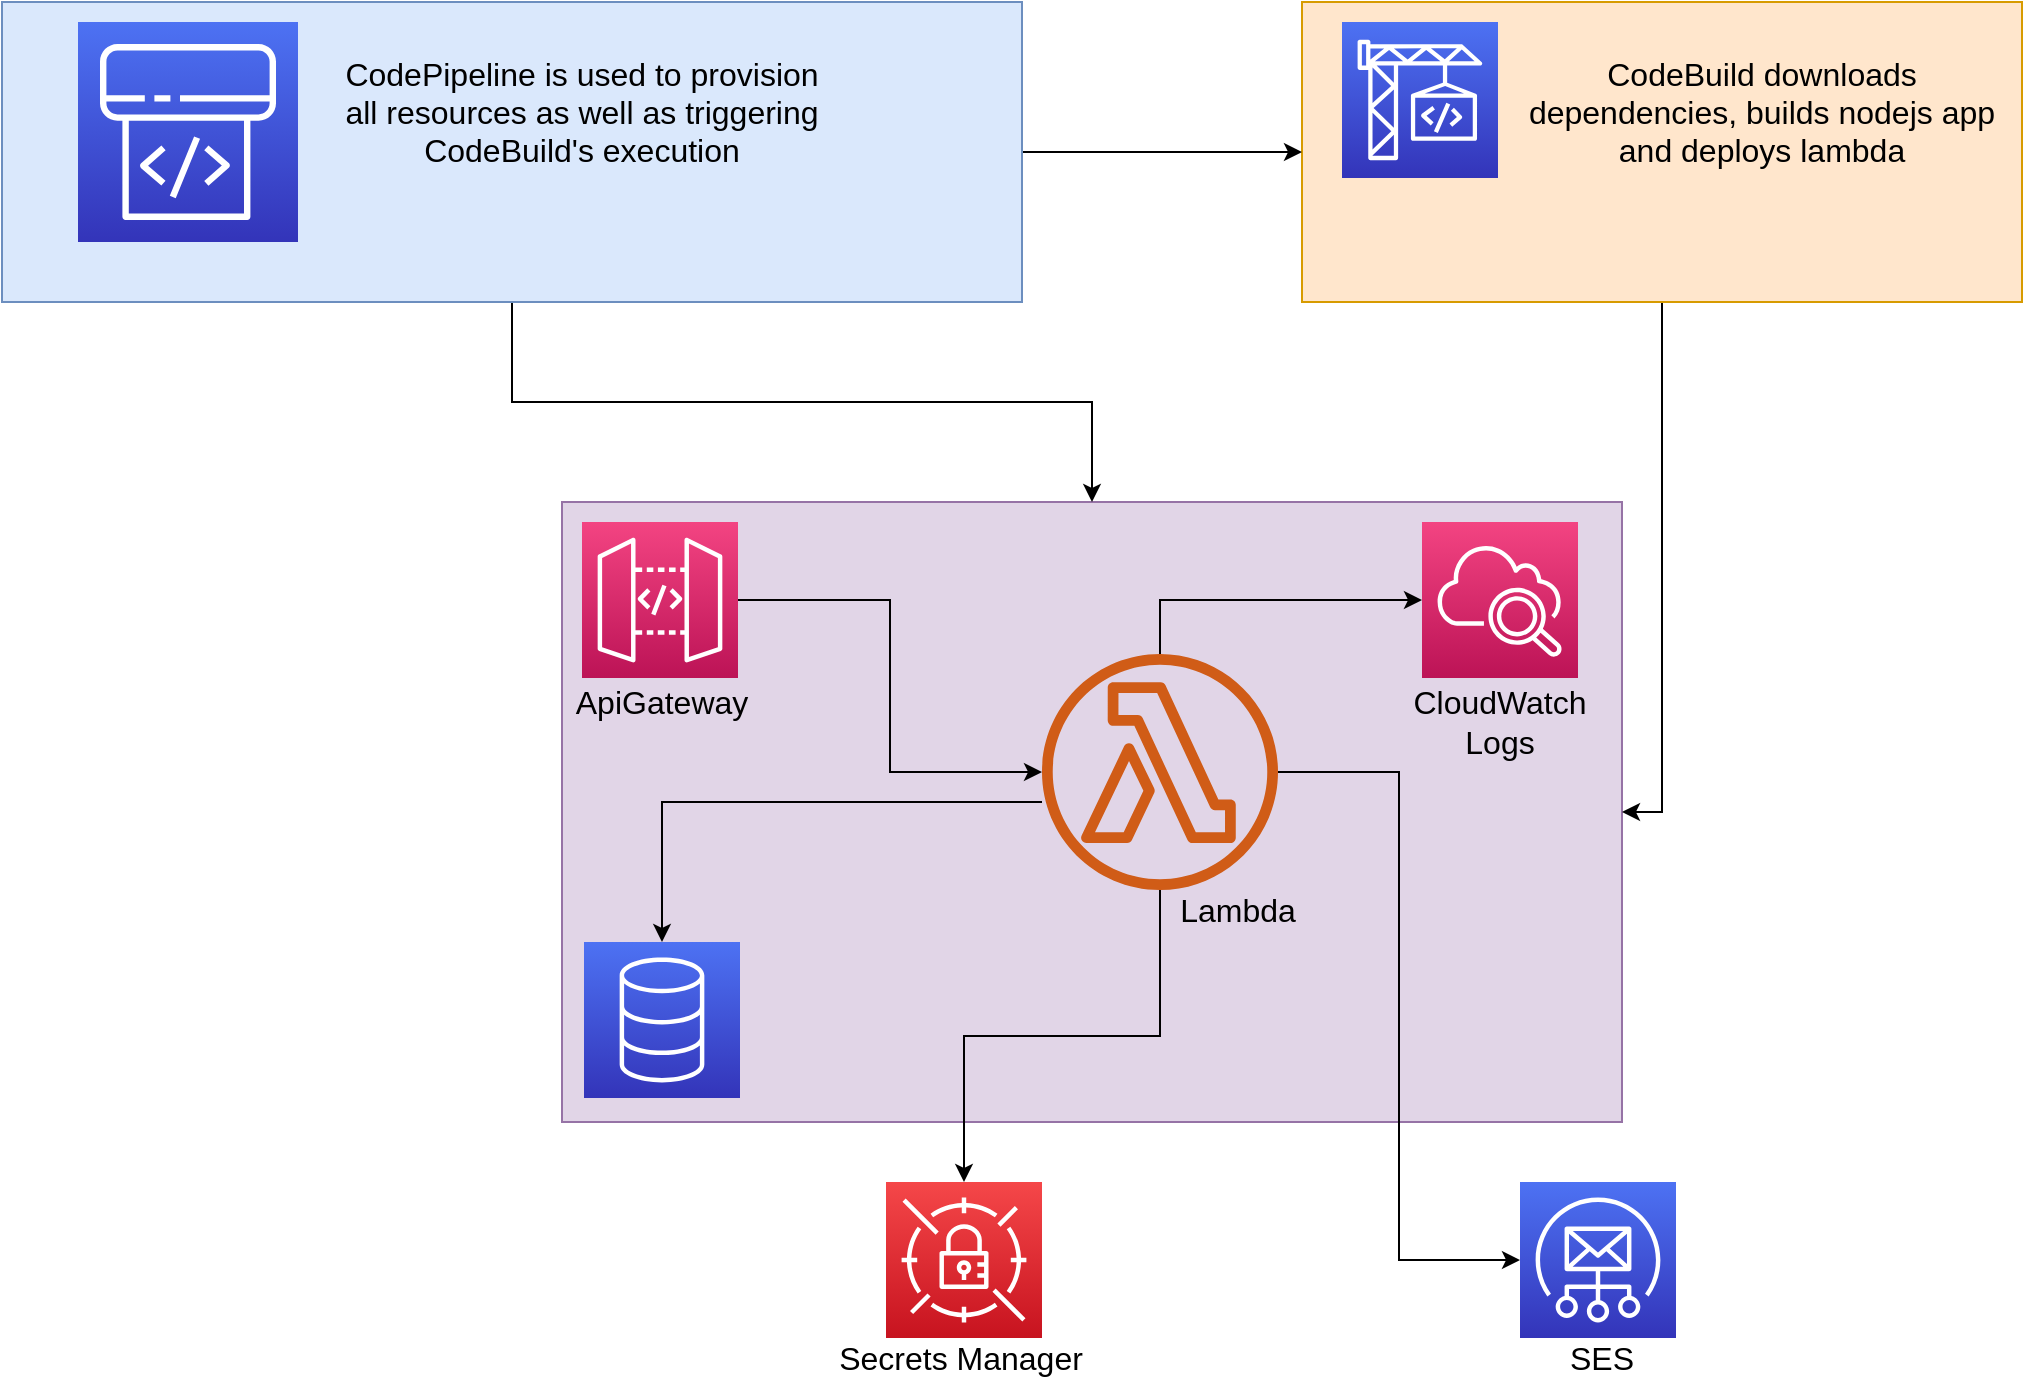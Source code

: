 <mxfile version="14.9.8" type="device"><diagram id="Ht1M8jgEwFfnCIfOTk4-" name="Page-1"><mxGraphModel dx="1255" dy="819" grid="1" gridSize="10" guides="1" tooltips="1" connect="1" arrows="1" fold="1" page="1" pageScale="1" pageWidth="1169" pageHeight="827" math="0" shadow="0"><root><mxCell id="0"/><mxCell id="1" parent="0"/><mxCell id="GmIjJX8N0Vh4V262-81d-16" value="" style="rounded=0;whiteSpace=wrap;html=1;fontSize=16;fillColor=#e1d5e7;strokeColor=#9673a6;" vertex="1" parent="1"><mxGeometry x="370" y="270" width="530" height="310" as="geometry"/></mxCell><mxCell id="GmIjJX8N0Vh4V262-81d-26" style="edgeStyle=orthogonalEdgeStyle;rounded=0;orthogonalLoop=1;jettySize=auto;html=1;entryX=1;entryY=0.5;entryDx=0;entryDy=0;fontSize=16;" edge="1" parent="1" source="GmIjJX8N0Vh4V262-81d-13" target="GmIjJX8N0Vh4V262-81d-16"><mxGeometry relative="1" as="geometry"/></mxCell><mxCell id="GmIjJX8N0Vh4V262-81d-13" value="" style="rounded=0;whiteSpace=wrap;html=1;fontSize=16;fillColor=#ffe6cc;strokeColor=#d79b00;" vertex="1" parent="1"><mxGeometry x="740" y="20" width="360" height="150" as="geometry"/></mxCell><mxCell id="GmIjJX8N0Vh4V262-81d-14" style="edgeStyle=orthogonalEdgeStyle;rounded=0;orthogonalLoop=1;jettySize=auto;html=1;fontSize=16;entryX=0;entryY=0.5;entryDx=0;entryDy=0;" edge="1" parent="1" source="GmIjJX8N0Vh4V262-81d-10" target="GmIjJX8N0Vh4V262-81d-13"><mxGeometry relative="1" as="geometry"><mxPoint x="730.0" y="95" as="targetPoint"/></mxGeometry></mxCell><mxCell id="GmIjJX8N0Vh4V262-81d-27" style="edgeStyle=orthogonalEdgeStyle;rounded=0;orthogonalLoop=1;jettySize=auto;html=1;fontSize=16;" edge="1" parent="1" source="GmIjJX8N0Vh4V262-81d-10" target="GmIjJX8N0Vh4V262-81d-16"><mxGeometry relative="1" as="geometry"/></mxCell><mxCell id="GmIjJX8N0Vh4V262-81d-10" value="" style="rounded=0;whiteSpace=wrap;html=1;fillColor=#dae8fc;strokeColor=#6c8ebf;" vertex="1" parent="1"><mxGeometry x="90" y="20" width="510" height="150" as="geometry"/></mxCell><mxCell id="GmIjJX8N0Vh4V262-81d-1" value="" style="points=[[0,0,0],[0.25,0,0],[0.5,0,0],[0.75,0,0],[1,0,0],[0,1,0],[0.25,1,0],[0.5,1,0],[0.75,1,0],[1,1,0],[0,0.25,0],[0,0.5,0],[0,0.75,0],[1,0.25,0],[1,0.5,0],[1,0.75,0]];outlineConnect=0;fontColor=#232F3E;gradientColor=#4D72F3;gradientDirection=north;fillColor=#3334B9;strokeColor=#ffffff;dashed=0;verticalLabelPosition=bottom;verticalAlign=top;align=center;html=1;fontSize=12;fontStyle=0;aspect=fixed;shape=mxgraph.aws4.resourceIcon;resIcon=mxgraph.aws4.database;" vertex="1" parent="1"><mxGeometry x="381" y="490" width="78" height="78" as="geometry"/></mxCell><mxCell id="GmIjJX8N0Vh4V262-81d-21" style="edgeStyle=orthogonalEdgeStyle;rounded=0;orthogonalLoop=1;jettySize=auto;html=1;fontSize=16;" edge="1" parent="1" source="GmIjJX8N0Vh4V262-81d-2" target="GmIjJX8N0Vh4V262-81d-1"><mxGeometry relative="1" as="geometry"><Array as="points"><mxPoint x="420" y="420"/></Array></mxGeometry></mxCell><mxCell id="GmIjJX8N0Vh4V262-81d-24" style="edgeStyle=orthogonalEdgeStyle;rounded=0;orthogonalLoop=1;jettySize=auto;html=1;fontSize=16;entryX=0;entryY=0.5;entryDx=0;entryDy=0;entryPerimeter=0;" edge="1" parent="1" source="GmIjJX8N0Vh4V262-81d-2" target="GmIjJX8N0Vh4V262-81d-25"><mxGeometry relative="1" as="geometry"><mxPoint x="790.0" y="320" as="targetPoint"/></mxGeometry></mxCell><mxCell id="GmIjJX8N0Vh4V262-81d-30" style="edgeStyle=orthogonalEdgeStyle;rounded=0;orthogonalLoop=1;jettySize=auto;html=1;fontSize=16;" edge="1" parent="1" source="GmIjJX8N0Vh4V262-81d-2" target="GmIjJX8N0Vh4V262-81d-28"><mxGeometry relative="1" as="geometry"/></mxCell><mxCell id="GmIjJX8N0Vh4V262-81d-34" style="edgeStyle=orthogonalEdgeStyle;rounded=0;orthogonalLoop=1;jettySize=auto;html=1;fontSize=16;" edge="1" parent="1" source="GmIjJX8N0Vh4V262-81d-2" target="GmIjJX8N0Vh4V262-81d-33"><mxGeometry relative="1" as="geometry"><Array as="points"><mxPoint x="669" y="319"/></Array></mxGeometry></mxCell><mxCell id="GmIjJX8N0Vh4V262-81d-2" value="" style="outlineConnect=0;fontColor=#232F3E;gradientColor=none;fillColor=#D05C17;strokeColor=none;dashed=0;verticalLabelPosition=bottom;verticalAlign=top;align=center;html=1;fontSize=12;fontStyle=0;aspect=fixed;pointerEvents=1;shape=mxgraph.aws4.lambda_function;" vertex="1" parent="1"><mxGeometry x="610" y="346" width="118" height="118" as="geometry"/></mxCell><mxCell id="GmIjJX8N0Vh4V262-81d-19" style="edgeStyle=orthogonalEdgeStyle;rounded=0;orthogonalLoop=1;jettySize=auto;html=1;exitX=1;exitY=0.5;exitDx=0;exitDy=0;exitPerimeter=0;fontSize=16;" edge="1" parent="1" source="GmIjJX8N0Vh4V262-81d-3" target="GmIjJX8N0Vh4V262-81d-2"><mxGeometry relative="1" as="geometry"/></mxCell><mxCell id="GmIjJX8N0Vh4V262-81d-3" value="" style="points=[[0,0,0],[0.25,0,0],[0.5,0,0],[0.75,0,0],[1,0,0],[0,1,0],[0.25,1,0],[0.5,1,0],[0.75,1,0],[1,1,0],[0,0.25,0],[0,0.5,0],[0,0.75,0],[1,0.25,0],[1,0.5,0],[1,0.75,0]];outlineConnect=0;fontColor=#232F3E;gradientColor=#F34482;gradientDirection=north;fillColor=#BC1356;strokeColor=#ffffff;dashed=0;verticalLabelPosition=bottom;verticalAlign=top;align=center;html=1;fontSize=12;fontStyle=0;aspect=fixed;shape=mxgraph.aws4.resourceIcon;resIcon=mxgraph.aws4.api_gateway;" vertex="1" parent="1"><mxGeometry x="380" y="280" width="78" height="78" as="geometry"/></mxCell><mxCell id="GmIjJX8N0Vh4V262-81d-5" value="" style="points=[[0,0,0],[0.25,0,0],[0.5,0,0],[0.75,0,0],[1,0,0],[0,1,0],[0.25,1,0],[0.5,1,0],[0.75,1,0],[1,1,0],[0,0.25,0],[0,0.5,0],[0,0.75,0],[1,0.25,0],[1,0.5,0],[1,0.75,0]];outlineConnect=0;fontColor=#232F3E;gradientColor=#4D72F3;gradientDirection=north;fillColor=#3334B9;strokeColor=#ffffff;dashed=0;verticalLabelPosition=bottom;verticalAlign=top;align=center;html=1;fontSize=12;fontStyle=0;aspect=fixed;shape=mxgraph.aws4.resourceIcon;resIcon=mxgraph.aws4.codebuild;" vertex="1" parent="1"><mxGeometry x="760" y="30" width="78" height="78" as="geometry"/></mxCell><mxCell id="GmIjJX8N0Vh4V262-81d-6" value="" style="points=[[0,0,0],[0.25,0,0],[0.5,0,0],[0.75,0,0],[1,0,0],[0,1,0],[0.25,1,0],[0.5,1,0],[0.75,1,0],[1,1,0],[0,0.25,0],[0,0.5,0],[0,0.75,0],[1,0.25,0],[1,0.5,0],[1,0.75,0]];outlineConnect=0;fontColor=#232F3E;gradientColor=#4D72F3;gradientDirection=north;fillColor=#3334B9;strokeColor=#ffffff;dashed=0;verticalLabelPosition=bottom;verticalAlign=top;align=center;html=1;fontSize=12;fontStyle=0;aspect=fixed;shape=mxgraph.aws4.resourceIcon;resIcon=mxgraph.aws4.codepipeline;" vertex="1" parent="1"><mxGeometry x="128" y="30" width="110" height="110" as="geometry"/></mxCell><mxCell id="GmIjJX8N0Vh4V262-81d-11" value="CodePipeline is used to provision all resources as well as triggering CodeBuild's execution" style="text;html=1;strokeColor=none;fillColor=none;align=center;verticalAlign=middle;whiteSpace=wrap;rounded=0;spacing=2;fontSize=16;" vertex="1" parent="1"><mxGeometry x="260" y="30" width="240" height="90" as="geometry"/></mxCell><mxCell id="GmIjJX8N0Vh4V262-81d-15" value="CodeBuild downloads dependencies, builds nodejs app and deploys lambda" style="text;html=1;strokeColor=none;fillColor=none;align=center;verticalAlign=middle;whiteSpace=wrap;rounded=0;spacing=2;fontSize=16;" vertex="1" parent="1"><mxGeometry x="850" y="30" width="240" height="90" as="geometry"/></mxCell><mxCell id="GmIjJX8N0Vh4V262-81d-17" value="ApiGateway" style="text;html=1;strokeColor=none;fillColor=none;align=center;verticalAlign=middle;whiteSpace=wrap;rounded=0;fontSize=16;" vertex="1" parent="1"><mxGeometry x="400" y="360" width="40" height="20" as="geometry"/></mxCell><mxCell id="GmIjJX8N0Vh4V262-81d-20" value="Lambda" style="text;html=1;strokeColor=none;fillColor=none;align=center;verticalAlign=middle;whiteSpace=wrap;rounded=0;fontSize=16;" vertex="1" parent="1"><mxGeometry x="688" y="464" width="40" height="20" as="geometry"/></mxCell><mxCell id="GmIjJX8N0Vh4V262-81d-23" value="SES" style="text;html=1;strokeColor=none;fillColor=none;align=center;verticalAlign=middle;whiteSpace=wrap;rounded=0;fontSize=16;" vertex="1" parent="1"><mxGeometry x="870" y="688" width="40" height="20" as="geometry"/></mxCell><mxCell id="GmIjJX8N0Vh4V262-81d-25" value="" style="points=[[0,0,0],[0.25,0,0],[0.5,0,0],[0.75,0,0],[1,0,0],[0,1,0],[0.25,1,0],[0.5,1,0],[0.75,1,0],[1,1,0],[0,0.25,0],[0,0.5,0],[0,0.75,0],[1,0.25,0],[1,0.5,0],[1,0.75,0]];outlineConnect=0;fontColor=#232F3E;gradientColor=#4D72F3;gradientDirection=north;fillColor=#3334B9;strokeColor=#ffffff;dashed=0;verticalLabelPosition=bottom;verticalAlign=top;align=center;html=1;fontSize=12;fontStyle=0;aspect=fixed;shape=mxgraph.aws4.resourceIcon;resIcon=mxgraph.aws4.simple_email_service;" vertex="1" parent="1"><mxGeometry x="849" y="610" width="78" height="78" as="geometry"/></mxCell><mxCell id="GmIjJX8N0Vh4V262-81d-28" value="" style="points=[[0,0,0],[0.25,0,0],[0.5,0,0],[0.75,0,0],[1,0,0],[0,1,0],[0.25,1,0],[0.5,1,0],[0.75,1,0],[1,1,0],[0,0.25,0],[0,0.5,0],[0,0.75,0],[1,0.25,0],[1,0.5,0],[1,0.75,0]];outlineConnect=0;fontColor=#232F3E;gradientColor=#F54749;gradientDirection=north;fillColor=#C7131F;strokeColor=#ffffff;dashed=0;verticalLabelPosition=bottom;verticalAlign=top;align=center;html=1;fontSize=12;fontStyle=0;aspect=fixed;shape=mxgraph.aws4.resourceIcon;resIcon=mxgraph.aws4.secrets_manager;" vertex="1" parent="1"><mxGeometry x="532" y="610" width="78" height="78" as="geometry"/></mxCell><mxCell id="GmIjJX8N0Vh4V262-81d-29" value="Secrets Manager" style="text;html=1;strokeColor=none;fillColor=none;align=center;verticalAlign=middle;whiteSpace=wrap;rounded=0;fontSize=16;" vertex="1" parent="1"><mxGeometry x="500" y="688" width="139" height="20" as="geometry"/></mxCell><mxCell id="GmIjJX8N0Vh4V262-81d-33" value="" style="points=[[0,0,0],[0.25,0,0],[0.5,0,0],[0.75,0,0],[1,0,0],[0,1,0],[0.25,1,0],[0.5,1,0],[0.75,1,0],[1,1,0],[0,0.25,0],[0,0.5,0],[0,0.75,0],[1,0.25,0],[1,0.5,0],[1,0.75,0]];points=[[0,0,0],[0.25,0,0],[0.5,0,0],[0.75,0,0],[1,0,0],[0,1,0],[0.25,1,0],[0.5,1,0],[0.75,1,0],[1,1,0],[0,0.25,0],[0,0.5,0],[0,0.75,0],[1,0.25,0],[1,0.5,0],[1,0.75,0]];outlineConnect=0;fontColor=#232F3E;gradientColor=#F34482;gradientDirection=north;fillColor=#BC1356;strokeColor=#ffffff;dashed=0;verticalLabelPosition=bottom;verticalAlign=top;align=center;html=1;fontSize=12;fontStyle=0;aspect=fixed;shape=mxgraph.aws4.resourceIcon;resIcon=mxgraph.aws4.cloudwatch_2;" vertex="1" parent="1"><mxGeometry x="800" y="280" width="78" height="78" as="geometry"/></mxCell><mxCell id="GmIjJX8N0Vh4V262-81d-35" value="CloudWatch Logs" style="text;html=1;strokeColor=none;fillColor=none;align=center;verticalAlign=middle;whiteSpace=wrap;rounded=0;fontSize=16;" vertex="1" parent="1"><mxGeometry x="819" y="370" width="40" height="20" as="geometry"/></mxCell></root></mxGraphModel></diagram></mxfile>